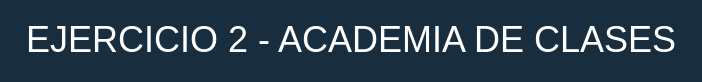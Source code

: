 <mxfile version="20.1.1" type="github">
  <diagram id="1pK2U52u39EcWoUf9Ywa" name="Página-1">
    <mxGraphModel dx="2031" dy="1063" grid="1" gridSize="10" guides="1" tooltips="1" connect="1" arrows="1" fold="1" page="1" pageScale="1" pageWidth="1169" pageHeight="827" background="#182E3E" math="0" shadow="0">
      <root>
        <mxCell id="0" />
        <mxCell id="1" parent="0" />
        <mxCell id="-nL9x9uwBdVTPMebP5XL-2" value="&lt;div&gt;&lt;font color=&quot;#FFFFFF&quot;&gt;EJERCICIO 2 - ACADEMIA DE CLASES&lt;/font&gt;&lt;/div&gt;" style="text;html=1;align=center;verticalAlign=middle;resizable=0;points=[];autosize=1;strokeColor=none;fillColor=none;fontSize=18;fontColor=#1A1A1A;shadow=0;" vertex="1" parent="1">
          <mxGeometry x="365" y="40" width="350" height="40" as="geometry" />
        </mxCell>
      </root>
    </mxGraphModel>
  </diagram>
</mxfile>
